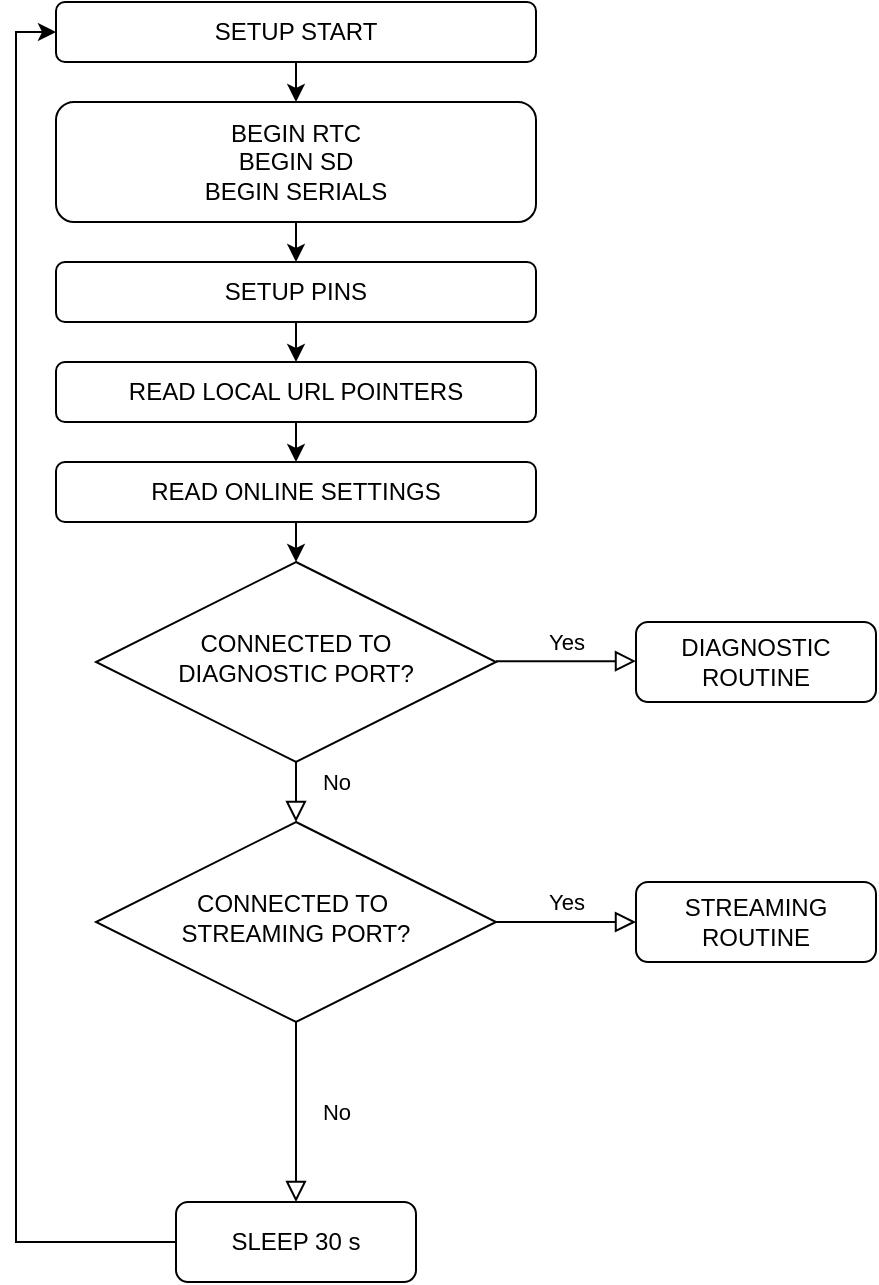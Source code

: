 <mxfile version="13.6.10" type="github">
  <diagram id="C5RBs43oDa-KdzZeNtuy" name="Page-1">
    <mxGraphModel dx="1185" dy="594" grid="1" gridSize="10" guides="1" tooltips="1" connect="1" arrows="1" fold="1" page="1" pageScale="1" pageWidth="827" pageHeight="1169" math="0" shadow="0">
      <root>
        <mxCell id="WIyWlLk6GJQsqaUBKTNV-0" />
        <mxCell id="WIyWlLk6GJQsqaUBKTNV-1" parent="WIyWlLk6GJQsqaUBKTNV-0" />
        <mxCell id="WIyWlLk6GJQsqaUBKTNV-3" value="SETUP START" style="rounded=1;whiteSpace=wrap;html=1;fontSize=12;glass=0;strokeWidth=1;shadow=0;" parent="WIyWlLk6GJQsqaUBKTNV-1" vertex="1">
          <mxGeometry x="280" y="40" width="240" height="30" as="geometry" />
        </mxCell>
        <mxCell id="WIyWlLk6GJQsqaUBKTNV-6" value="CONNECTED TO&lt;br&gt;DIAGNOSTIC PORT?" style="rhombus;whiteSpace=wrap;html=1;shadow=0;fontFamily=Helvetica;fontSize=12;align=center;strokeWidth=1;spacing=6;spacingTop=-4;" parent="WIyWlLk6GJQsqaUBKTNV-1" vertex="1">
          <mxGeometry x="300" y="320" width="200" height="100" as="geometry" />
        </mxCell>
        <mxCell id="WIyWlLk6GJQsqaUBKTNV-7" value="DIAGNOSTIC ROUTINE" style="rounded=1;whiteSpace=wrap;html=1;fontSize=12;glass=0;strokeWidth=1;shadow=0;" parent="WIyWlLk6GJQsqaUBKTNV-1" vertex="1">
          <mxGeometry x="570" y="350" width="120" height="40" as="geometry" />
        </mxCell>
        <mxCell id="WIyWlLk6GJQsqaUBKTNV-8" value="No" style="rounded=0;html=1;jettySize=auto;orthogonalLoop=1;fontSize=11;endArrow=block;endFill=0;endSize=8;strokeWidth=1;shadow=0;labelBackgroundColor=none;edgeStyle=orthogonalEdgeStyle;" parent="WIyWlLk6GJQsqaUBKTNV-1" source="WIyWlLk6GJQsqaUBKTNV-10" target="WIyWlLk6GJQsqaUBKTNV-11" edge="1">
          <mxGeometry x="0.111" y="-21" relative="1" as="geometry">
            <mxPoint x="41" y="-5" as="offset" />
          </mxGeometry>
        </mxCell>
        <mxCell id="WIyWlLk6GJQsqaUBKTNV-9" value="Yes" style="edgeStyle=orthogonalEdgeStyle;rounded=0;html=1;jettySize=auto;orthogonalLoop=1;fontSize=11;endArrow=block;endFill=0;endSize=8;strokeWidth=1;shadow=0;labelBackgroundColor=none;entryX=0;entryY=0.5;entryDx=0;entryDy=0;exitX=1;exitY=0.5;exitDx=0;exitDy=0;" parent="WIyWlLk6GJQsqaUBKTNV-1" source="WIyWlLk6GJQsqaUBKTNV-10" target="WIyWlLk6GJQsqaUBKTNV-12" edge="1">
          <mxGeometry y="10" relative="1" as="geometry">
            <mxPoint as="offset" />
            <mxPoint x="500" y="490" as="sourcePoint" />
            <mxPoint x="520" y="490" as="targetPoint" />
          </mxGeometry>
        </mxCell>
        <mxCell id="WIyWlLk6GJQsqaUBKTNV-10" value="CONNECTED TO&amp;nbsp;&lt;br&gt;STREAMING PORT?" style="rhombus;whiteSpace=wrap;html=1;shadow=0;fontFamily=Helvetica;fontSize=12;align=center;strokeWidth=1;spacing=6;spacingTop=-4;" parent="WIyWlLk6GJQsqaUBKTNV-1" vertex="1">
          <mxGeometry x="300" y="450" width="200" height="100" as="geometry" />
        </mxCell>
        <mxCell id="wt90bKIikHNh0stc-lUb-16" style="edgeStyle=orthogonalEdgeStyle;rounded=0;orthogonalLoop=1;jettySize=auto;html=1;entryX=0;entryY=0.5;entryDx=0;entryDy=0;" edge="1" parent="WIyWlLk6GJQsqaUBKTNV-1" source="WIyWlLk6GJQsqaUBKTNV-11" target="WIyWlLk6GJQsqaUBKTNV-3">
          <mxGeometry relative="1" as="geometry">
            <mxPoint x="170" y="230" as="targetPoint" />
            <Array as="points">
              <mxPoint x="260" y="660" />
              <mxPoint x="260" y="55" />
            </Array>
          </mxGeometry>
        </mxCell>
        <mxCell id="WIyWlLk6GJQsqaUBKTNV-11" value="SLEEP 30 s" style="rounded=1;whiteSpace=wrap;html=1;fontSize=12;glass=0;strokeWidth=1;shadow=0;" parent="WIyWlLk6GJQsqaUBKTNV-1" vertex="1">
          <mxGeometry x="340" y="640" width="120" height="40" as="geometry" />
        </mxCell>
        <mxCell id="WIyWlLk6GJQsqaUBKTNV-12" value="STREAMING&lt;br&gt;ROUTINE" style="rounded=1;whiteSpace=wrap;html=1;fontSize=12;glass=0;strokeWidth=1;shadow=0;" parent="WIyWlLk6GJQsqaUBKTNV-1" vertex="1">
          <mxGeometry x="570" y="480" width="120" height="40" as="geometry" />
        </mxCell>
        <mxCell id="wt90bKIikHNh0stc-lUb-1" value="BEGIN RTC&lt;br&gt;BEGIN SD&lt;br&gt;BEGIN SERIALS" style="rounded=1;whiteSpace=wrap;html=1;" vertex="1" parent="WIyWlLk6GJQsqaUBKTNV-1">
          <mxGeometry x="280" y="90" width="240" height="60" as="geometry" />
        </mxCell>
        <mxCell id="wt90bKIikHNh0stc-lUb-2" value="SETUP PINS" style="rounded=1;whiteSpace=wrap;html=1;" vertex="1" parent="WIyWlLk6GJQsqaUBKTNV-1">
          <mxGeometry x="280" y="170" width="240" height="30" as="geometry" />
        </mxCell>
        <mxCell id="wt90bKIikHNh0stc-lUb-3" value="READ LOCAL URL POINTERS" style="rounded=1;whiteSpace=wrap;html=1;" vertex="1" parent="WIyWlLk6GJQsqaUBKTNV-1">
          <mxGeometry x="280" y="220" width="240" height="30" as="geometry" />
        </mxCell>
        <mxCell id="wt90bKIikHNh0stc-lUb-4" value="READ ONLINE SETTINGS" style="rounded=1;whiteSpace=wrap;html=1;" vertex="1" parent="WIyWlLk6GJQsqaUBKTNV-1">
          <mxGeometry x="280" y="270" width="240" height="30" as="geometry" />
        </mxCell>
        <mxCell id="wt90bKIikHNh0stc-lUb-7" value="No" style="rounded=0;html=1;jettySize=auto;orthogonalLoop=1;fontSize=11;endArrow=block;endFill=0;endSize=8;strokeWidth=1;shadow=0;labelBackgroundColor=none;edgeStyle=orthogonalEdgeStyle;entryX=0.5;entryY=0;entryDx=0;entryDy=0;exitX=0.5;exitY=1;exitDx=0;exitDy=0;" edge="1" parent="WIyWlLk6GJQsqaUBKTNV-1" source="WIyWlLk6GJQsqaUBKTNV-6" target="WIyWlLk6GJQsqaUBKTNV-10">
          <mxGeometry x="1" y="28" relative="1" as="geometry">
            <mxPoint x="20" y="-20" as="offset" />
            <mxPoint x="290" y="450" as="sourcePoint" />
            <mxPoint x="320" y="450" as="targetPoint" />
            <Array as="points">
              <mxPoint x="400" y="450" />
              <mxPoint x="400" y="450" />
            </Array>
          </mxGeometry>
        </mxCell>
        <mxCell id="wt90bKIikHNh0stc-lUb-8" value="" style="endArrow=classic;html=1;exitX=0.5;exitY=1;exitDx=0;exitDy=0;entryX=0.5;entryY=0;entryDx=0;entryDy=0;" edge="1" parent="WIyWlLk6GJQsqaUBKTNV-1" source="WIyWlLk6GJQsqaUBKTNV-3" target="wt90bKIikHNh0stc-lUb-1">
          <mxGeometry width="50" height="50" relative="1" as="geometry">
            <mxPoint x="410" y="150" as="sourcePoint" />
            <mxPoint x="460" y="100" as="targetPoint" />
          </mxGeometry>
        </mxCell>
        <mxCell id="wt90bKIikHNh0stc-lUb-9" value="" style="endArrow=classic;html=1;exitX=0.5;exitY=1;exitDx=0;exitDy=0;entryX=0.5;entryY=0;entryDx=0;entryDy=0;" edge="1" parent="WIyWlLk6GJQsqaUBKTNV-1" source="wt90bKIikHNh0stc-lUb-1" target="wt90bKIikHNh0stc-lUb-2">
          <mxGeometry width="50" height="50" relative="1" as="geometry">
            <mxPoint x="410" y="80" as="sourcePoint" />
            <mxPoint x="410" y="100" as="targetPoint" />
          </mxGeometry>
        </mxCell>
        <mxCell id="wt90bKIikHNh0stc-lUb-10" value="" style="endArrow=classic;html=1;exitX=0.5;exitY=1;exitDx=0;exitDy=0;entryX=0.5;entryY=0;entryDx=0;entryDy=0;" edge="1" parent="WIyWlLk6GJQsqaUBKTNV-1" source="wt90bKIikHNh0stc-lUb-2" target="wt90bKIikHNh0stc-lUb-3">
          <mxGeometry width="50" height="50" relative="1" as="geometry">
            <mxPoint x="420" y="90" as="sourcePoint" />
            <mxPoint x="420" y="110" as="targetPoint" />
          </mxGeometry>
        </mxCell>
        <mxCell id="wt90bKIikHNh0stc-lUb-11" value="" style="endArrow=classic;html=1;exitX=0.5;exitY=1;exitDx=0;exitDy=0;entryX=0.5;entryY=0;entryDx=0;entryDy=0;" edge="1" parent="WIyWlLk6GJQsqaUBKTNV-1" source="wt90bKIikHNh0stc-lUb-3" target="wt90bKIikHNh0stc-lUb-4">
          <mxGeometry width="50" height="50" relative="1" as="geometry">
            <mxPoint x="430" y="100" as="sourcePoint" />
            <mxPoint x="430" y="120" as="targetPoint" />
          </mxGeometry>
        </mxCell>
        <mxCell id="wt90bKIikHNh0stc-lUb-12" value="" style="endArrow=classic;html=1;exitX=0.5;exitY=1;exitDx=0;exitDy=0;entryX=0.5;entryY=0;entryDx=0;entryDy=0;" edge="1" parent="WIyWlLk6GJQsqaUBKTNV-1" source="wt90bKIikHNh0stc-lUb-4" target="WIyWlLk6GJQsqaUBKTNV-6">
          <mxGeometry width="50" height="50" relative="1" as="geometry">
            <mxPoint x="440" y="110" as="sourcePoint" />
            <mxPoint x="440" y="130" as="targetPoint" />
          </mxGeometry>
        </mxCell>
        <mxCell id="wt90bKIikHNh0stc-lUb-14" value="Yes" style="edgeStyle=orthogonalEdgeStyle;rounded=0;html=1;jettySize=auto;orthogonalLoop=1;fontSize=11;endArrow=block;endFill=0;endSize=8;strokeWidth=1;shadow=0;labelBackgroundColor=none;" edge="1" parent="WIyWlLk6GJQsqaUBKTNV-1">
          <mxGeometry y="10" relative="1" as="geometry">
            <mxPoint as="offset" />
            <mxPoint x="500" y="369.58" as="sourcePoint" />
            <mxPoint x="570" y="369.58" as="targetPoint" />
          </mxGeometry>
        </mxCell>
      </root>
    </mxGraphModel>
  </diagram>
</mxfile>
